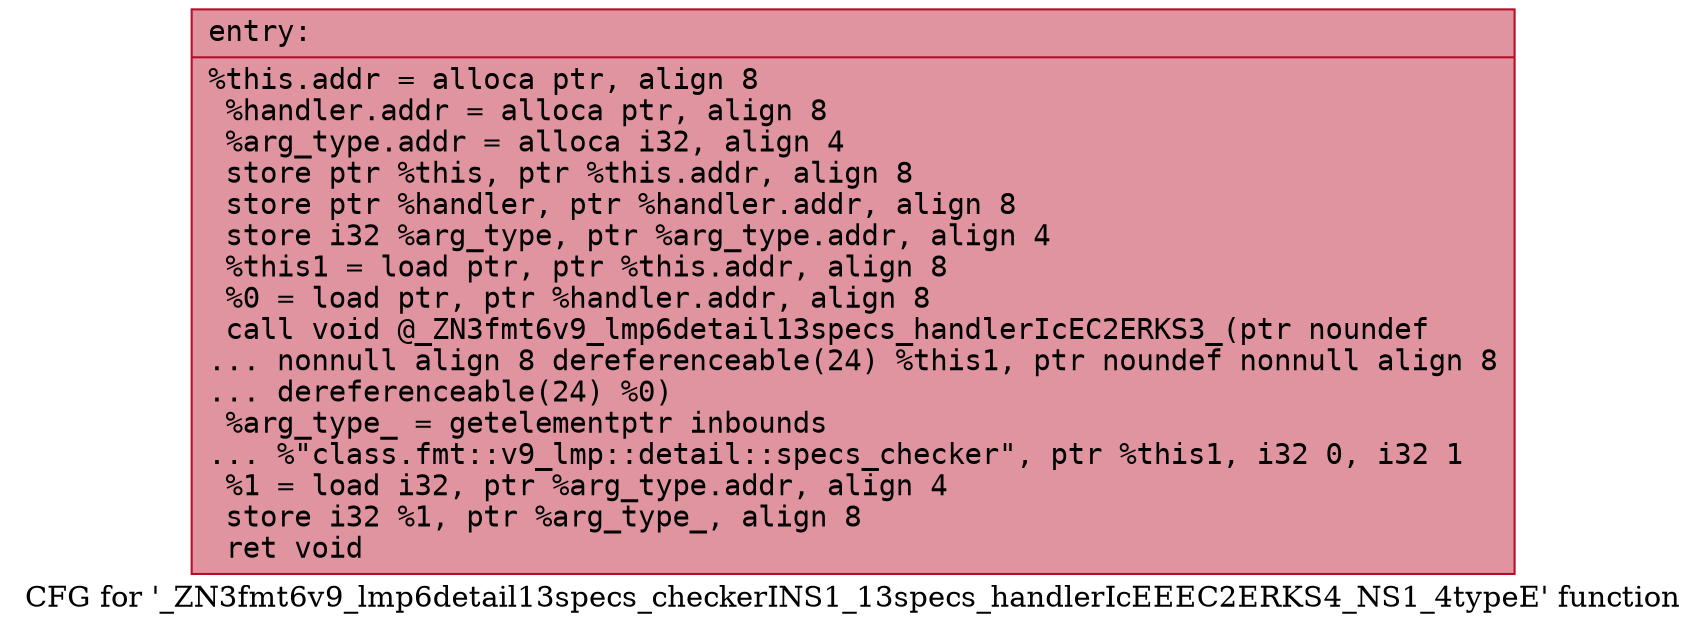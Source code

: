 digraph "CFG for '_ZN3fmt6v9_lmp6detail13specs_checkerINS1_13specs_handlerIcEEEC2ERKS4_NS1_4typeE' function" {
	label="CFG for '_ZN3fmt6v9_lmp6detail13specs_checkerINS1_13specs_handlerIcEEEC2ERKS4_NS1_4typeE' function";

	Node0x55fec34c0230 [shape=record,color="#b70d28ff", style=filled, fillcolor="#b70d2870" fontname="Courier",label="{entry:\l|  %this.addr = alloca ptr, align 8\l  %handler.addr = alloca ptr, align 8\l  %arg_type.addr = alloca i32, align 4\l  store ptr %this, ptr %this.addr, align 8\l  store ptr %handler, ptr %handler.addr, align 8\l  store i32 %arg_type, ptr %arg_type.addr, align 4\l  %this1 = load ptr, ptr %this.addr, align 8\l  %0 = load ptr, ptr %handler.addr, align 8\l  call void @_ZN3fmt6v9_lmp6detail13specs_handlerIcEC2ERKS3_(ptr noundef\l... nonnull align 8 dereferenceable(24) %this1, ptr noundef nonnull align 8\l... dereferenceable(24) %0)\l  %arg_type_ = getelementptr inbounds\l... %\"class.fmt::v9_lmp::detail::specs_checker\", ptr %this1, i32 0, i32 1\l  %1 = load i32, ptr %arg_type.addr, align 4\l  store i32 %1, ptr %arg_type_, align 8\l  ret void\l}"];
}
